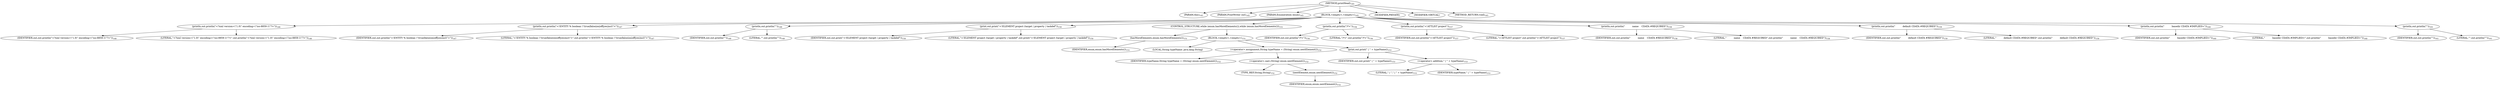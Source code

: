 digraph "printHead" {  
"232" [label = <(METHOD,printHead)<SUB>145</SUB>> ]
"233" [label = <(PARAM,this)<SUB>145</SUB>> ]
"234" [label = <(PARAM,PrintWriter out)<SUB>145</SUB>> ]
"235" [label = <(PARAM,Enumeration enum)<SUB>145</SUB>> ]
"236" [label = <(BLOCK,&lt;empty&gt;,&lt;empty&gt;)<SUB>145</SUB>> ]
"237" [label = <(println,out.println(&quot;&lt;?xml version=\&quot;1.0\&quot; encoding=\&quot;iso-8859-1\&quot;?&gt;&quot;))<SUB>146</SUB>> ]
"238" [label = <(IDENTIFIER,out,out.println(&quot;&lt;?xml version=\&quot;1.0\&quot; encoding=\&quot;iso-8859-1\&quot;?&gt;&quot;))<SUB>146</SUB>> ]
"239" [label = <(LITERAL,&quot;&lt;?xml version=\&quot;1.0\&quot; encoding=\&quot;iso-8859-1\&quot;?&gt;&quot;,out.println(&quot;&lt;?xml version=\&quot;1.0\&quot; encoding=\&quot;iso-8859-1\&quot;?&gt;&quot;))<SUB>146</SUB>> ]
"240" [label = <(println,out.println(&quot;&lt;!ENTITY % boolean \&quot;(true|false|on|off|yes|no)\&quot;&gt;&quot;))<SUB>147</SUB>> ]
"241" [label = <(IDENTIFIER,out,out.println(&quot;&lt;!ENTITY % boolean \&quot;(true|false|on|off|yes|no)\&quot;&gt;&quot;))<SUB>147</SUB>> ]
"242" [label = <(LITERAL,&quot;&lt;!ENTITY % boolean \&quot;(true|false|on|off|yes|no)\&quot;&gt;&quot;,out.println(&quot;&lt;!ENTITY % boolean \&quot;(true|false|on|off|yes|no)\&quot;&gt;&quot;))<SUB>147</SUB>> ]
"243" [label = <(println,out.println(&quot;&quot;))<SUB>148</SUB>> ]
"244" [label = <(IDENTIFIER,out,out.println(&quot;&quot;))<SUB>148</SUB>> ]
"245" [label = <(LITERAL,&quot;&quot;,out.println(&quot;&quot;))<SUB>148</SUB>> ]
"246" [label = <(print,out.print(&quot;&lt;!ELEMENT project (target | property | taskdef&quot;))<SUB>150</SUB>> ]
"247" [label = <(IDENTIFIER,out,out.print(&quot;&lt;!ELEMENT project (target | property | taskdef&quot;))<SUB>150</SUB>> ]
"248" [label = <(LITERAL,&quot;&lt;!ELEMENT project (target | property | taskdef&quot;,out.print(&quot;&lt;!ELEMENT project (target | property | taskdef&quot;))<SUB>150</SUB>> ]
"249" [label = <(CONTROL_STRUCTURE,while (enum.hasMoreElements()),while (enum.hasMoreElements()))<SUB>151</SUB>> ]
"250" [label = <(hasMoreElements,enum.hasMoreElements())<SUB>151</SUB>> ]
"251" [label = <(IDENTIFIER,enum,enum.hasMoreElements())<SUB>151</SUB>> ]
"252" [label = <(BLOCK,&lt;empty&gt;,&lt;empty&gt;)<SUB>151</SUB>> ]
"253" [label = <(LOCAL,String typeName: java.lang.String)> ]
"254" [label = <(&lt;operator&gt;.assignment,String typeName = (String) enum.nextElement())<SUB>152</SUB>> ]
"255" [label = <(IDENTIFIER,typeName,String typeName = (String) enum.nextElement())<SUB>152</SUB>> ]
"256" [label = <(&lt;operator&gt;.cast,(String) enum.nextElement())<SUB>152</SUB>> ]
"257" [label = <(TYPE_REF,String,String)<SUB>152</SUB>> ]
"258" [label = <(nextElement,enum.nextElement())<SUB>152</SUB>> ]
"259" [label = <(IDENTIFIER,enum,enum.nextElement())<SUB>152</SUB>> ]
"260" [label = <(print,out.print(&quot; | &quot; + typeName))<SUB>153</SUB>> ]
"261" [label = <(IDENTIFIER,out,out.print(&quot; | &quot; + typeName))<SUB>153</SUB>> ]
"262" [label = <(&lt;operator&gt;.addition,&quot; | &quot; + typeName)<SUB>153</SUB>> ]
"263" [label = <(LITERAL,&quot; | &quot;,&quot; | &quot; + typeName)<SUB>153</SUB>> ]
"264" [label = <(IDENTIFIER,typeName,&quot; | &quot; + typeName)<SUB>153</SUB>> ]
"265" [label = <(println,out.println(&quot;)*&gt;&quot;))<SUB>156</SUB>> ]
"266" [label = <(IDENTIFIER,out,out.println(&quot;)*&gt;&quot;))<SUB>156</SUB>> ]
"267" [label = <(LITERAL,&quot;)*&gt;&quot;,out.println(&quot;)*&gt;&quot;))<SUB>156</SUB>> ]
"268" [label = <(println,out.println(&quot;&lt;!ATTLIST project&quot;))<SUB>157</SUB>> ]
"269" [label = <(IDENTIFIER,out,out.println(&quot;&lt;!ATTLIST project&quot;))<SUB>157</SUB>> ]
"270" [label = <(LITERAL,&quot;&lt;!ATTLIST project&quot;,out.println(&quot;&lt;!ATTLIST project&quot;))<SUB>157</SUB>> ]
"271" [label = <(println,out.println(&quot;          name    CDATA #REQUIRED&quot;))<SUB>158</SUB>> ]
"272" [label = <(IDENTIFIER,out,out.println(&quot;          name    CDATA #REQUIRED&quot;))<SUB>158</SUB>> ]
"273" [label = <(LITERAL,&quot;          name    CDATA #REQUIRED&quot;,out.println(&quot;          name    CDATA #REQUIRED&quot;))<SUB>158</SUB>> ]
"274" [label = <(println,out.println(&quot;          default CDATA #REQUIRED&quot;))<SUB>159</SUB>> ]
"275" [label = <(IDENTIFIER,out,out.println(&quot;          default CDATA #REQUIRED&quot;))<SUB>159</SUB>> ]
"276" [label = <(LITERAL,&quot;          default CDATA #REQUIRED&quot;,out.println(&quot;          default CDATA #REQUIRED&quot;))<SUB>159</SUB>> ]
"277" [label = <(println,out.println(&quot;          basedir CDATA #IMPLIED&gt;&quot;))<SUB>160</SUB>> ]
"278" [label = <(IDENTIFIER,out,out.println(&quot;          basedir CDATA #IMPLIED&gt;&quot;))<SUB>160</SUB>> ]
"279" [label = <(LITERAL,&quot;          basedir CDATA #IMPLIED&gt;&quot;,out.println(&quot;          basedir CDATA #IMPLIED&gt;&quot;))<SUB>160</SUB>> ]
"280" [label = <(println,out.println(&quot;&quot;))<SUB>161</SUB>> ]
"281" [label = <(IDENTIFIER,out,out.println(&quot;&quot;))<SUB>161</SUB>> ]
"282" [label = <(LITERAL,&quot;&quot;,out.println(&quot;&quot;))<SUB>161</SUB>> ]
"283" [label = <(MODIFIER,PRIVATE)> ]
"284" [label = <(MODIFIER,VIRTUAL)> ]
"285" [label = <(METHOD_RETURN,void)<SUB>145</SUB>> ]
  "232" -> "233" 
  "232" -> "234" 
  "232" -> "235" 
  "232" -> "236" 
  "232" -> "283" 
  "232" -> "284" 
  "232" -> "285" 
  "236" -> "237" 
  "236" -> "240" 
  "236" -> "243" 
  "236" -> "246" 
  "236" -> "249" 
  "236" -> "265" 
  "236" -> "268" 
  "236" -> "271" 
  "236" -> "274" 
  "236" -> "277" 
  "236" -> "280" 
  "237" -> "238" 
  "237" -> "239" 
  "240" -> "241" 
  "240" -> "242" 
  "243" -> "244" 
  "243" -> "245" 
  "246" -> "247" 
  "246" -> "248" 
  "249" -> "250" 
  "249" -> "252" 
  "250" -> "251" 
  "252" -> "253" 
  "252" -> "254" 
  "252" -> "260" 
  "254" -> "255" 
  "254" -> "256" 
  "256" -> "257" 
  "256" -> "258" 
  "258" -> "259" 
  "260" -> "261" 
  "260" -> "262" 
  "262" -> "263" 
  "262" -> "264" 
  "265" -> "266" 
  "265" -> "267" 
  "268" -> "269" 
  "268" -> "270" 
  "271" -> "272" 
  "271" -> "273" 
  "274" -> "275" 
  "274" -> "276" 
  "277" -> "278" 
  "277" -> "279" 
  "280" -> "281" 
  "280" -> "282" 
}
